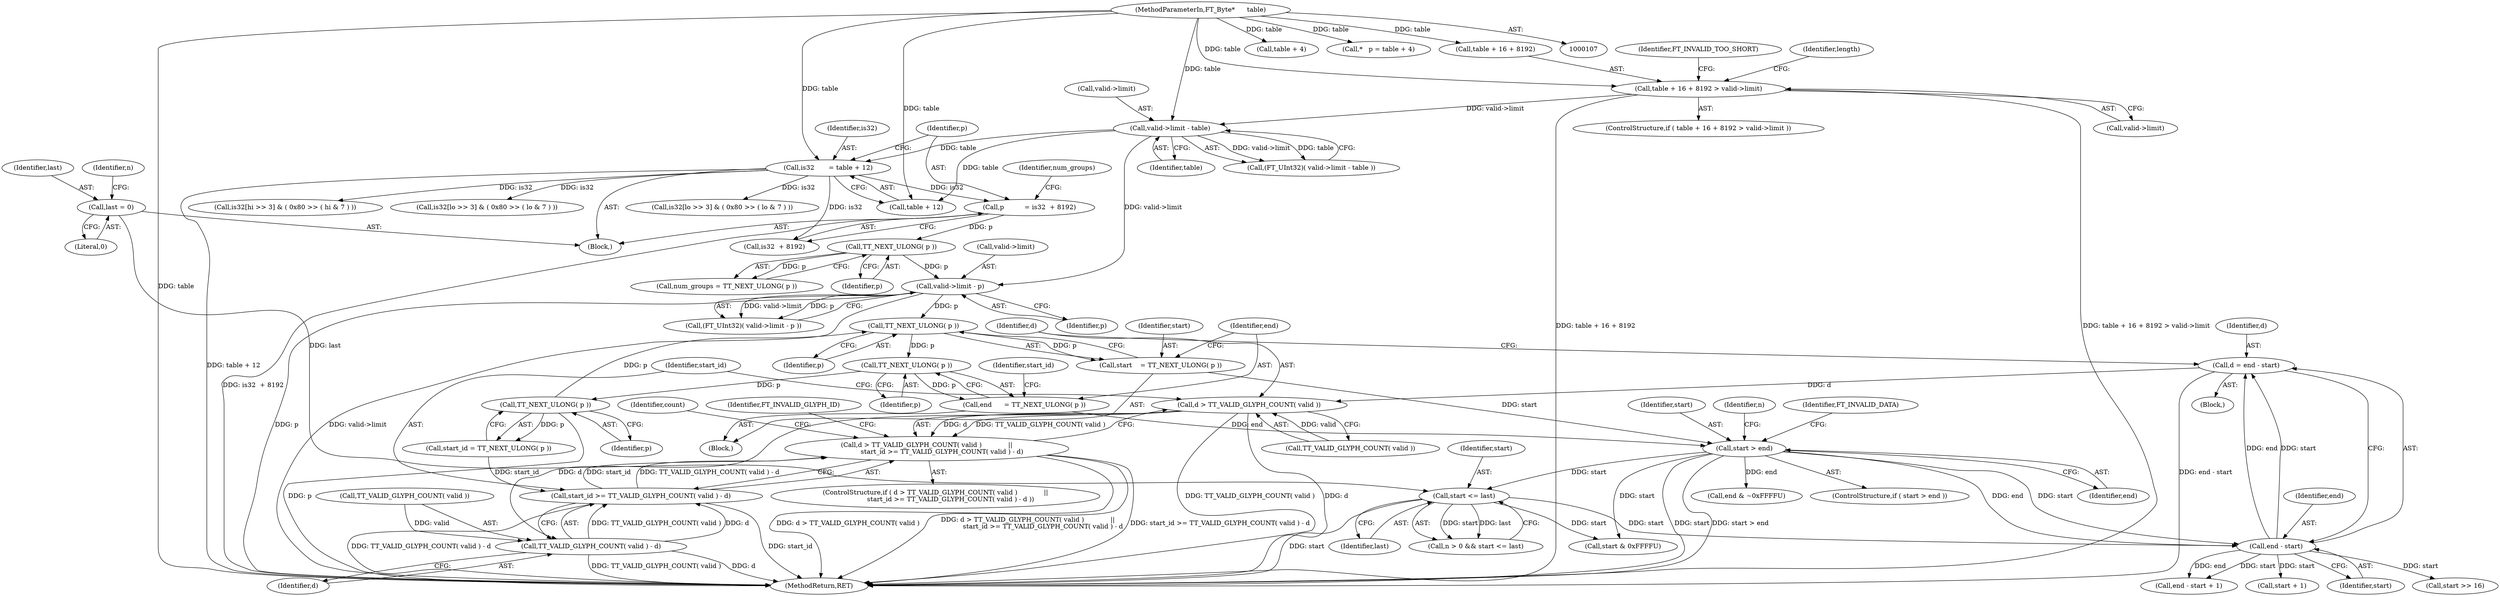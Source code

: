 digraph "0_savannah_602040b1112c9f94d68e200be59ea7ac3d104565@integer" {
"1000234" [label="(Call,d = end - start)"];
"1000236" [label="(Call,end - start)"];
"1000213" [label="(Call,start > end)"];
"1000200" [label="(Call,start    = TT_NEXT_ULONG( p ))"];
"1000202" [label="(Call,TT_NEXT_ULONG( p ))"];
"1000172" [label="(Call,valid->limit - p)"];
"1000141" [label="(Call,valid->limit - table)"];
"1000121" [label="(Call,table + 16 + 8192 > valid->limit)"];
"1000108" [label="(MethodParameterIn,FT_Byte*      table)"];
"1000164" [label="(Call,TT_NEXT_ULONG( p ))"];
"1000157" [label="(Call,p          = is32  + 8192)"];
"1000152" [label="(Call,is32       = table + 12)"];
"1000210" [label="(Call,TT_NEXT_ULONG( p ))"];
"1000206" [label="(Call,TT_NEXT_ULONG( p ))"];
"1000204" [label="(Call,end      = TT_NEXT_ULONG( p ))"];
"1000222" [label="(Call,start <= last)"];
"1000185" [label="(Call,last = 0)"];
"1000241" [label="(Call,d > TT_VALID_GLYPH_COUNT( valid ))"];
"1000240" [label="(Call,d > TT_VALID_GLYPH_COUNT( valid )             ||\n               start_id >= TT_VALID_GLYPH_COUNT( valid ) - d)"];
"1000247" [label="(Call,TT_VALID_GLYPH_COUNT( valid ) - d)"];
"1000245" [label="(Call,start_id >= TT_VALID_GLYPH_COUNT( valid ) - d)"];
"1000309" [label="(Call,end & ~0xFFFFU)"];
"1000187" [label="(Literal,0)"];
"1000256" [label="(Call,end - start + 1)"];
"1000130" [label="(Identifier,FT_INVALID_TOO_SHORT)"];
"1000251" [label="(Identifier,FT_INVALID_GLYPH_ID)"];
"1000203" [label="(Identifier,p)"];
"1000242" [label="(Identifier,d)"];
"1000145" [label="(Identifier,table)"];
"1000172" [label="(Call,valid->limit - p)"];
"1000327" [label="(Call,start & 0xFFFFU)"];
"1000241" [label="(Call,d > TT_VALID_GLYPH_COUNT( valid ))"];
"1000142" [label="(Call,valid->limit)"];
"1000165" [label="(Identifier,p)"];
"1000232" [label="(Block,)"];
"1000332" [label="(Call,is32[lo >> 3] & ( 0x80 >> ( lo & 7 ) ))"];
"1000209" [label="(Identifier,start_id)"];
"1000185" [label="(Call,last = 0)"];
"1000240" [label="(Call,d > TT_VALID_GLYPH_COUNT( valid )             ||\n               start_id >= TT_VALID_GLYPH_COUNT( valid ) - d)"];
"1000348" [label="(MethodReturn,RET)"];
"1000278" [label="(Call,is32[hi >> 3] & ( 0x80 >> ( hi & 7 ) ))"];
"1000235" [label="(Identifier,d)"];
"1000212" [label="(ControlStructure,if ( start > end ))"];
"1000224" [label="(Identifier,last)"];
"1000222" [label="(Call,start <= last)"];
"1000186" [label="(Identifier,last)"];
"1000236" [label="(Call,end - start)"];
"1000237" [label="(Identifier,end)"];
"1000170" [label="(Call,(FT_UInt32)( valid->limit - p ))"];
"1000258" [label="(Call,start + 1)"];
"1000234" [label="(Call,d = end - start)"];
"1000122" [label="(Call,table + 16 + 8192)"];
"1000206" [label="(Call,TT_NEXT_ULONG( p ))"];
"1000164" [label="(Call,TT_NEXT_ULONG( p ))"];
"1000197" [label="(Block,)"];
"1000163" [label="(Identifier,num_groups)"];
"1000247" [label="(Call,TT_VALID_GLYPH_COUNT( valid ) - d)"];
"1000204" [label="(Call,end      = TT_NEXT_ULONG( p ))"];
"1000245" [label="(Call,start_id >= TT_VALID_GLYPH_COUNT( valid ) - d)"];
"1000176" [label="(Identifier,p)"];
"1000162" [label="(Call,num_groups = TT_NEXT_ULONG( p ))"];
"1000218" [label="(Call,n > 0 && start <= last)"];
"1000250" [label="(Identifier,d)"];
"1000248" [label="(Call,TT_VALID_GLYPH_COUNT( valid ))"];
"1000152" [label="(Call,is32       = table + 12)"];
"1000114" [label="(Call,table + 4)"];
"1000243" [label="(Call,TT_VALID_GLYPH_COUNT( valid ))"];
"1000293" [label="(Call,is32[lo >> 3] & ( 0x80 >> ( lo & 7 ) ))"];
"1000127" [label="(Call,valid->limit)"];
"1000190" [label="(Identifier,n)"];
"1000253" [label="(Identifier,count)"];
"1000159" [label="(Call,is32  + 8192)"];
"1000239" [label="(ControlStructure,if ( d > TT_VALID_GLYPH_COUNT( valid )             ||\n               start_id >= TT_VALID_GLYPH_COUNT( valid ) - d ))"];
"1000214" [label="(Identifier,start)"];
"1000132" [label="(Identifier,length)"];
"1000108" [label="(MethodParameterIn,FT_Byte*      table)"];
"1000220" [label="(Identifier,n)"];
"1000157" [label="(Call,p          = is32  + 8192)"];
"1000208" [label="(Call,start_id = TT_NEXT_ULONG( p ))"];
"1000223" [label="(Identifier,start)"];
"1000158" [label="(Identifier,p)"];
"1000112" [label="(Call,*   p = table + 4)"];
"1000211" [label="(Identifier,p)"];
"1000153" [label="(Identifier,is32)"];
"1000238" [label="(Identifier,start)"];
"1000213" [label="(Call,start > end)"];
"1000120" [label="(ControlStructure,if ( table + 16 + 8192 > valid->limit ))"];
"1000173" [label="(Call,valid->limit)"];
"1000215" [label="(Identifier,end)"];
"1000207" [label="(Identifier,p)"];
"1000246" [label="(Identifier,start_id)"];
"1000216" [label="(Identifier,FT_INVALID_DATA)"];
"1000205" [label="(Identifier,end)"];
"1000141" [label="(Call,valid->limit - table)"];
"1000110" [label="(Block,)"];
"1000202" [label="(Call,TT_NEXT_ULONG( p ))"];
"1000201" [label="(Identifier,start)"];
"1000154" [label="(Call,table + 12)"];
"1000139" [label="(Call,(FT_UInt32)( valid->limit - table ))"];
"1000121" [label="(Call,table + 16 + 8192 > valid->limit)"];
"1000200" [label="(Call,start    = TT_NEXT_ULONG( p ))"];
"1000210" [label="(Call,TT_NEXT_ULONG( p ))"];
"1000266" [label="(Call,start >> 16)"];
"1000234" -> "1000232"  [label="AST: "];
"1000234" -> "1000236"  [label="CFG: "];
"1000235" -> "1000234"  [label="AST: "];
"1000236" -> "1000234"  [label="AST: "];
"1000242" -> "1000234"  [label="CFG: "];
"1000234" -> "1000348"  [label="DDG: end - start"];
"1000236" -> "1000234"  [label="DDG: end"];
"1000236" -> "1000234"  [label="DDG: start"];
"1000234" -> "1000241"  [label="DDG: d"];
"1000236" -> "1000238"  [label="CFG: "];
"1000237" -> "1000236"  [label="AST: "];
"1000238" -> "1000236"  [label="AST: "];
"1000213" -> "1000236"  [label="DDG: end"];
"1000213" -> "1000236"  [label="DDG: start"];
"1000222" -> "1000236"  [label="DDG: start"];
"1000236" -> "1000256"  [label="DDG: end"];
"1000236" -> "1000256"  [label="DDG: start"];
"1000236" -> "1000258"  [label="DDG: start"];
"1000236" -> "1000266"  [label="DDG: start"];
"1000213" -> "1000212"  [label="AST: "];
"1000213" -> "1000215"  [label="CFG: "];
"1000214" -> "1000213"  [label="AST: "];
"1000215" -> "1000213"  [label="AST: "];
"1000216" -> "1000213"  [label="CFG: "];
"1000220" -> "1000213"  [label="CFG: "];
"1000213" -> "1000348"  [label="DDG: start"];
"1000213" -> "1000348"  [label="DDG: start > end"];
"1000200" -> "1000213"  [label="DDG: start"];
"1000204" -> "1000213"  [label="DDG: end"];
"1000213" -> "1000222"  [label="DDG: start"];
"1000213" -> "1000309"  [label="DDG: end"];
"1000213" -> "1000327"  [label="DDG: start"];
"1000200" -> "1000197"  [label="AST: "];
"1000200" -> "1000202"  [label="CFG: "];
"1000201" -> "1000200"  [label="AST: "];
"1000202" -> "1000200"  [label="AST: "];
"1000205" -> "1000200"  [label="CFG: "];
"1000202" -> "1000200"  [label="DDG: p"];
"1000202" -> "1000203"  [label="CFG: "];
"1000203" -> "1000202"  [label="AST: "];
"1000172" -> "1000202"  [label="DDG: p"];
"1000210" -> "1000202"  [label="DDG: p"];
"1000202" -> "1000206"  [label="DDG: p"];
"1000172" -> "1000170"  [label="AST: "];
"1000172" -> "1000176"  [label="CFG: "];
"1000173" -> "1000172"  [label="AST: "];
"1000176" -> "1000172"  [label="AST: "];
"1000170" -> "1000172"  [label="CFG: "];
"1000172" -> "1000348"  [label="DDG: p"];
"1000172" -> "1000348"  [label="DDG: valid->limit"];
"1000172" -> "1000170"  [label="DDG: valid->limit"];
"1000172" -> "1000170"  [label="DDG: p"];
"1000141" -> "1000172"  [label="DDG: valid->limit"];
"1000164" -> "1000172"  [label="DDG: p"];
"1000141" -> "1000139"  [label="AST: "];
"1000141" -> "1000145"  [label="CFG: "];
"1000142" -> "1000141"  [label="AST: "];
"1000145" -> "1000141"  [label="AST: "];
"1000139" -> "1000141"  [label="CFG: "];
"1000141" -> "1000139"  [label="DDG: valid->limit"];
"1000141" -> "1000139"  [label="DDG: table"];
"1000121" -> "1000141"  [label="DDG: valid->limit"];
"1000108" -> "1000141"  [label="DDG: table"];
"1000141" -> "1000152"  [label="DDG: table"];
"1000141" -> "1000154"  [label="DDG: table"];
"1000121" -> "1000120"  [label="AST: "];
"1000121" -> "1000127"  [label="CFG: "];
"1000122" -> "1000121"  [label="AST: "];
"1000127" -> "1000121"  [label="AST: "];
"1000130" -> "1000121"  [label="CFG: "];
"1000132" -> "1000121"  [label="CFG: "];
"1000121" -> "1000348"  [label="DDG: table + 16 + 8192 > valid->limit"];
"1000121" -> "1000348"  [label="DDG: table + 16 + 8192"];
"1000108" -> "1000121"  [label="DDG: table"];
"1000108" -> "1000107"  [label="AST: "];
"1000108" -> "1000348"  [label="DDG: table"];
"1000108" -> "1000112"  [label="DDG: table"];
"1000108" -> "1000114"  [label="DDG: table"];
"1000108" -> "1000122"  [label="DDG: table"];
"1000108" -> "1000152"  [label="DDG: table"];
"1000108" -> "1000154"  [label="DDG: table"];
"1000164" -> "1000162"  [label="AST: "];
"1000164" -> "1000165"  [label="CFG: "];
"1000165" -> "1000164"  [label="AST: "];
"1000162" -> "1000164"  [label="CFG: "];
"1000164" -> "1000162"  [label="DDG: p"];
"1000157" -> "1000164"  [label="DDG: p"];
"1000157" -> "1000110"  [label="AST: "];
"1000157" -> "1000159"  [label="CFG: "];
"1000158" -> "1000157"  [label="AST: "];
"1000159" -> "1000157"  [label="AST: "];
"1000163" -> "1000157"  [label="CFG: "];
"1000157" -> "1000348"  [label="DDG: is32  + 8192"];
"1000152" -> "1000157"  [label="DDG: is32"];
"1000152" -> "1000110"  [label="AST: "];
"1000152" -> "1000154"  [label="CFG: "];
"1000153" -> "1000152"  [label="AST: "];
"1000154" -> "1000152"  [label="AST: "];
"1000158" -> "1000152"  [label="CFG: "];
"1000152" -> "1000348"  [label="DDG: table + 12"];
"1000152" -> "1000159"  [label="DDG: is32"];
"1000152" -> "1000278"  [label="DDG: is32"];
"1000152" -> "1000293"  [label="DDG: is32"];
"1000152" -> "1000332"  [label="DDG: is32"];
"1000210" -> "1000208"  [label="AST: "];
"1000210" -> "1000211"  [label="CFG: "];
"1000211" -> "1000210"  [label="AST: "];
"1000208" -> "1000210"  [label="CFG: "];
"1000210" -> "1000348"  [label="DDG: p"];
"1000210" -> "1000208"  [label="DDG: p"];
"1000206" -> "1000210"  [label="DDG: p"];
"1000206" -> "1000204"  [label="AST: "];
"1000206" -> "1000207"  [label="CFG: "];
"1000207" -> "1000206"  [label="AST: "];
"1000204" -> "1000206"  [label="CFG: "];
"1000206" -> "1000204"  [label="DDG: p"];
"1000204" -> "1000197"  [label="AST: "];
"1000205" -> "1000204"  [label="AST: "];
"1000209" -> "1000204"  [label="CFG: "];
"1000222" -> "1000218"  [label="AST: "];
"1000222" -> "1000224"  [label="CFG: "];
"1000223" -> "1000222"  [label="AST: "];
"1000224" -> "1000222"  [label="AST: "];
"1000218" -> "1000222"  [label="CFG: "];
"1000222" -> "1000348"  [label="DDG: start"];
"1000222" -> "1000218"  [label="DDG: start"];
"1000222" -> "1000218"  [label="DDG: last"];
"1000185" -> "1000222"  [label="DDG: last"];
"1000222" -> "1000327"  [label="DDG: start"];
"1000185" -> "1000110"  [label="AST: "];
"1000185" -> "1000187"  [label="CFG: "];
"1000186" -> "1000185"  [label="AST: "];
"1000187" -> "1000185"  [label="AST: "];
"1000190" -> "1000185"  [label="CFG: "];
"1000241" -> "1000240"  [label="AST: "];
"1000241" -> "1000243"  [label="CFG: "];
"1000242" -> "1000241"  [label="AST: "];
"1000243" -> "1000241"  [label="AST: "];
"1000246" -> "1000241"  [label="CFG: "];
"1000240" -> "1000241"  [label="CFG: "];
"1000241" -> "1000348"  [label="DDG: d"];
"1000241" -> "1000348"  [label="DDG: TT_VALID_GLYPH_COUNT( valid )"];
"1000241" -> "1000240"  [label="DDG: d"];
"1000241" -> "1000240"  [label="DDG: TT_VALID_GLYPH_COUNT( valid )"];
"1000243" -> "1000241"  [label="DDG: valid"];
"1000241" -> "1000247"  [label="DDG: d"];
"1000240" -> "1000239"  [label="AST: "];
"1000240" -> "1000245"  [label="CFG: "];
"1000245" -> "1000240"  [label="AST: "];
"1000251" -> "1000240"  [label="CFG: "];
"1000253" -> "1000240"  [label="CFG: "];
"1000240" -> "1000348"  [label="DDG: d > TT_VALID_GLYPH_COUNT( valid )             ||\n               start_id >= TT_VALID_GLYPH_COUNT( valid ) - d"];
"1000240" -> "1000348"  [label="DDG: start_id >= TT_VALID_GLYPH_COUNT( valid ) - d"];
"1000240" -> "1000348"  [label="DDG: d > TT_VALID_GLYPH_COUNT( valid )"];
"1000245" -> "1000240"  [label="DDG: start_id"];
"1000245" -> "1000240"  [label="DDG: TT_VALID_GLYPH_COUNT( valid ) - d"];
"1000247" -> "1000245"  [label="AST: "];
"1000247" -> "1000250"  [label="CFG: "];
"1000248" -> "1000247"  [label="AST: "];
"1000250" -> "1000247"  [label="AST: "];
"1000245" -> "1000247"  [label="CFG: "];
"1000247" -> "1000348"  [label="DDG: TT_VALID_GLYPH_COUNT( valid )"];
"1000247" -> "1000348"  [label="DDG: d"];
"1000247" -> "1000245"  [label="DDG: TT_VALID_GLYPH_COUNT( valid )"];
"1000247" -> "1000245"  [label="DDG: d"];
"1000248" -> "1000247"  [label="DDG: valid"];
"1000246" -> "1000245"  [label="AST: "];
"1000245" -> "1000348"  [label="DDG: start_id"];
"1000245" -> "1000348"  [label="DDG: TT_VALID_GLYPH_COUNT( valid ) - d"];
"1000208" -> "1000245"  [label="DDG: start_id"];
}
